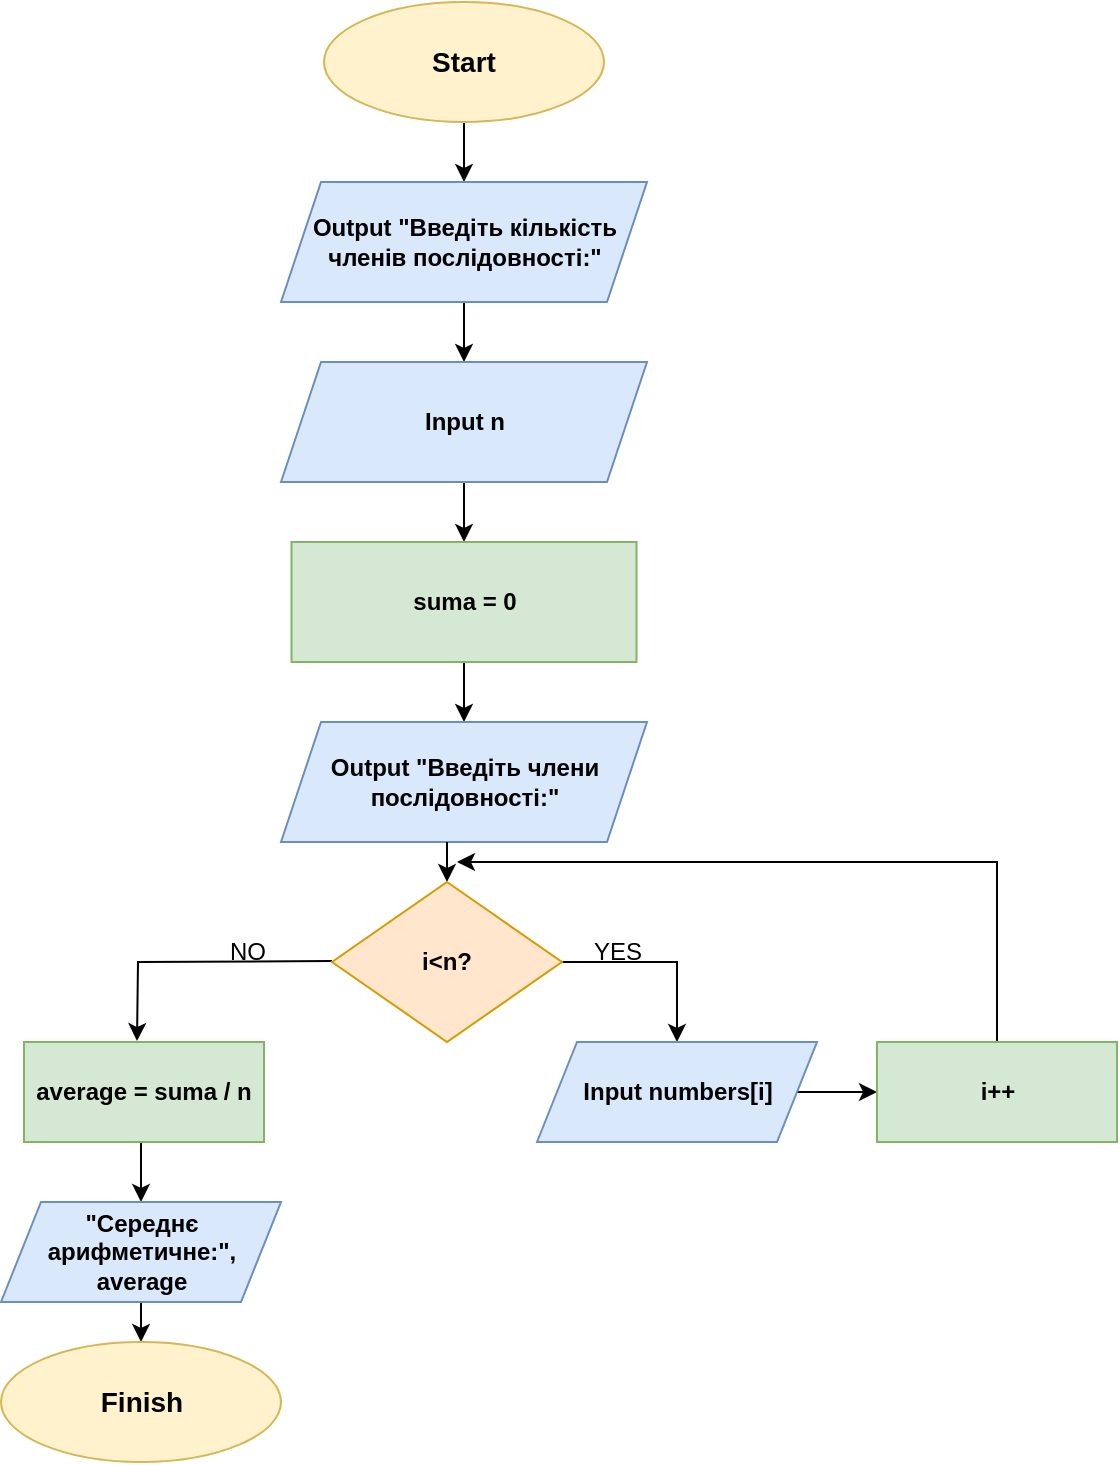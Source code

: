 <mxfile version="22.1.9" type="github">
  <diagram name="Сторінка-1" id="pdeUeHBeaKz5XaSnVwxM">
    <mxGraphModel dx="1400" dy="766" grid="0" gridSize="10" guides="1" tooltips="1" connect="1" arrows="1" fold="1" page="1" pageScale="1" pageWidth="827" pageHeight="1169" math="0" shadow="0">
      <root>
        <mxCell id="0" />
        <mxCell id="1" parent="0" />
        <mxCell id="3Ta-CwarLK5wNZ7si9W2-28" style="edgeStyle=orthogonalEdgeStyle;rounded=0;orthogonalLoop=1;jettySize=auto;html=1;exitX=0.5;exitY=1;exitDx=0;exitDy=0;entryX=0.5;entryY=0;entryDx=0;entryDy=0;" edge="1" parent="1" source="3Ta-CwarLK5wNZ7si9W2-1" target="3Ta-CwarLK5wNZ7si9W2-3">
          <mxGeometry relative="1" as="geometry" />
        </mxCell>
        <mxCell id="3Ta-CwarLK5wNZ7si9W2-1" value="&lt;b&gt;&lt;font style=&quot;font-size: 14px;&quot;&gt;Start&lt;/font&gt;&lt;/b&gt;" style="ellipse;whiteSpace=wrap;html=1;fillColor=#fff2cc;strokeColor=#d6b656;" vertex="1" parent="1">
          <mxGeometry x="320" y="30" width="140" height="60" as="geometry" />
        </mxCell>
        <mxCell id="3Ta-CwarLK5wNZ7si9W2-29" style="edgeStyle=orthogonalEdgeStyle;rounded=0;orthogonalLoop=1;jettySize=auto;html=1;exitX=0.5;exitY=1;exitDx=0;exitDy=0;" edge="1" parent="1" source="3Ta-CwarLK5wNZ7si9W2-3" target="3Ta-CwarLK5wNZ7si9W2-4">
          <mxGeometry relative="1" as="geometry" />
        </mxCell>
        <mxCell id="3Ta-CwarLK5wNZ7si9W2-3" value="&lt;b&gt;Output&amp;nbsp;&quot;Введіть кількість членів послідовності:&quot;&lt;/b&gt;" style="shape=parallelogram;perimeter=parallelogramPerimeter;whiteSpace=wrap;html=1;fixedSize=1;fillColor=#dae8fc;strokeColor=#6c8ebf;" vertex="1" parent="1">
          <mxGeometry x="298.5" y="120" width="183" height="60" as="geometry" />
        </mxCell>
        <mxCell id="3Ta-CwarLK5wNZ7si9W2-26" style="edgeStyle=orthogonalEdgeStyle;rounded=0;orthogonalLoop=1;jettySize=auto;html=1;exitX=0.5;exitY=1;exitDx=0;exitDy=0;entryX=0.5;entryY=0;entryDx=0;entryDy=0;" edge="1" parent="1" source="3Ta-CwarLK5wNZ7si9W2-4" target="3Ta-CwarLK5wNZ7si9W2-5">
          <mxGeometry relative="1" as="geometry" />
        </mxCell>
        <mxCell id="3Ta-CwarLK5wNZ7si9W2-4" value="&lt;b&gt;Input n&lt;/b&gt;" style="shape=parallelogram;perimeter=parallelogramPerimeter;whiteSpace=wrap;html=1;fixedSize=1;fillColor=#dae8fc;strokeColor=#6c8ebf;" vertex="1" parent="1">
          <mxGeometry x="298.5" y="210" width="183" height="60" as="geometry" />
        </mxCell>
        <mxCell id="3Ta-CwarLK5wNZ7si9W2-27" style="edgeStyle=orthogonalEdgeStyle;rounded=0;orthogonalLoop=1;jettySize=auto;html=1;exitX=0.5;exitY=1;exitDx=0;exitDy=0;entryX=0.5;entryY=0;entryDx=0;entryDy=0;" edge="1" parent="1" source="3Ta-CwarLK5wNZ7si9W2-5" target="3Ta-CwarLK5wNZ7si9W2-7">
          <mxGeometry relative="1" as="geometry" />
        </mxCell>
        <mxCell id="3Ta-CwarLK5wNZ7si9W2-5" value="&lt;b&gt;suma = 0&lt;/b&gt;" style="rounded=0;whiteSpace=wrap;html=1;fillColor=#d5e8d4;strokeColor=#82b366;" vertex="1" parent="1">
          <mxGeometry x="303.75" y="300" width="172.5" height="60" as="geometry" />
        </mxCell>
        <mxCell id="3Ta-CwarLK5wNZ7si9W2-7" value="&lt;b&gt;Output &quot;Введіть члени послідовності:&quot;&lt;/b&gt;" style="shape=parallelogram;perimeter=parallelogramPerimeter;whiteSpace=wrap;html=1;fixedSize=1;fillColor=#dae8fc;strokeColor=#6c8ebf;" vertex="1" parent="1">
          <mxGeometry x="298.5" y="390" width="183" height="60" as="geometry" />
        </mxCell>
        <mxCell id="3Ta-CwarLK5wNZ7si9W2-8" style="edgeStyle=orthogonalEdgeStyle;rounded=0;orthogonalLoop=1;jettySize=auto;html=1;exitX=0.5;exitY=1;exitDx=0;exitDy=0;entryX=0.5;entryY=0;entryDx=0;entryDy=0;" edge="1" parent="1" target="3Ta-CwarLK5wNZ7si9W2-11">
          <mxGeometry relative="1" as="geometry">
            <mxPoint x="381.5" y="450" as="sourcePoint" />
          </mxGeometry>
        </mxCell>
        <mxCell id="3Ta-CwarLK5wNZ7si9W2-9" style="edgeStyle=orthogonalEdgeStyle;rounded=0;orthogonalLoop=1;jettySize=auto;html=1;" edge="1" parent="1" source="3Ta-CwarLK5wNZ7si9W2-11" target="3Ta-CwarLK5wNZ7si9W2-13">
          <mxGeometry relative="1" as="geometry">
            <Array as="points">
              <mxPoint x="496.5" y="510" />
            </Array>
          </mxGeometry>
        </mxCell>
        <mxCell id="3Ta-CwarLK5wNZ7si9W2-10" style="edgeStyle=orthogonalEdgeStyle;rounded=0;orthogonalLoop=1;jettySize=auto;html=1;exitX=0;exitY=0.5;exitDx=0;exitDy=0;entryX=0.5;entryY=0;entryDx=0;entryDy=0;" edge="1" parent="1">
          <mxGeometry relative="1" as="geometry">
            <mxPoint x="324" y="509.5" as="sourcePoint" />
            <mxPoint x="226.5" y="549.5" as="targetPoint" />
          </mxGeometry>
        </mxCell>
        <mxCell id="3Ta-CwarLK5wNZ7si9W2-11" value="&lt;b&gt;i&amp;lt;n?&lt;/b&gt;" style="rhombus;whiteSpace=wrap;html=1;fillColor=#ffe6cc;strokeColor=#d79b00;" vertex="1" parent="1">
          <mxGeometry x="324" y="470" width="115" height="80" as="geometry" />
        </mxCell>
        <mxCell id="3Ta-CwarLK5wNZ7si9W2-12" style="edgeStyle=orthogonalEdgeStyle;rounded=0;orthogonalLoop=1;jettySize=auto;html=1;exitX=1;exitY=0.5;exitDx=0;exitDy=0;entryX=0;entryY=0.5;entryDx=0;entryDy=0;" edge="1" parent="1" source="3Ta-CwarLK5wNZ7si9W2-13" target="3Ta-CwarLK5wNZ7si9W2-15">
          <mxGeometry relative="1" as="geometry" />
        </mxCell>
        <mxCell id="3Ta-CwarLK5wNZ7si9W2-13" value="&lt;b&gt;Input numbers[i]&lt;/b&gt;" style="shape=parallelogram;perimeter=parallelogramPerimeter;whiteSpace=wrap;html=1;fixedSize=1;fillColor=#dae8fc;strokeColor=#6c8ebf;" vertex="1" parent="1">
          <mxGeometry x="426.5" y="550" width="140" height="50" as="geometry" />
        </mxCell>
        <mxCell id="3Ta-CwarLK5wNZ7si9W2-14" style="edgeStyle=orthogonalEdgeStyle;rounded=0;orthogonalLoop=1;jettySize=auto;html=1;exitX=0.5;exitY=0;exitDx=0;exitDy=0;" edge="1" parent="1" source="3Ta-CwarLK5wNZ7si9W2-15">
          <mxGeometry relative="1" as="geometry">
            <mxPoint x="386.5" y="460" as="targetPoint" />
            <Array as="points">
              <mxPoint x="656.5" y="460" />
            </Array>
          </mxGeometry>
        </mxCell>
        <mxCell id="3Ta-CwarLK5wNZ7si9W2-15" value="&lt;b&gt;i++&lt;/b&gt;" style="rounded=0;whiteSpace=wrap;html=1;fillColor=#d5e8d4;strokeColor=#82b366;" vertex="1" parent="1">
          <mxGeometry x="596.5" y="550" width="120" height="50" as="geometry" />
        </mxCell>
        <mxCell id="3Ta-CwarLK5wNZ7si9W2-16" value="YES" style="text;html=1;strokeColor=none;fillColor=none;align=center;verticalAlign=middle;whiteSpace=wrap;rounded=0;" vertex="1" parent="1">
          <mxGeometry x="436.5" y="490" width="60" height="30" as="geometry" />
        </mxCell>
        <mxCell id="3Ta-CwarLK5wNZ7si9W2-17" value="NO" style="text;html=1;strokeColor=none;fillColor=none;align=center;verticalAlign=middle;whiteSpace=wrap;rounded=0;" vertex="1" parent="1">
          <mxGeometry x="251.5" y="490" width="60" height="30" as="geometry" />
        </mxCell>
        <mxCell id="3Ta-CwarLK5wNZ7si9W2-23" style="edgeStyle=orthogonalEdgeStyle;rounded=0;orthogonalLoop=1;jettySize=auto;html=1;exitX=0.5;exitY=1;exitDx=0;exitDy=0;entryX=0.5;entryY=0;entryDx=0;entryDy=0;" edge="1" parent="1" source="3Ta-CwarLK5wNZ7si9W2-20" target="3Ta-CwarLK5wNZ7si9W2-22">
          <mxGeometry relative="1" as="geometry" />
        </mxCell>
        <mxCell id="3Ta-CwarLK5wNZ7si9W2-20" value="&lt;b&gt;average = suma / n&lt;/b&gt;" style="rounded=0;whiteSpace=wrap;html=1;fillColor=#d5e8d4;strokeColor=#82b366;" vertex="1" parent="1">
          <mxGeometry x="170" y="550" width="120" height="50" as="geometry" />
        </mxCell>
        <mxCell id="3Ta-CwarLK5wNZ7si9W2-25" style="edgeStyle=orthogonalEdgeStyle;rounded=0;orthogonalLoop=1;jettySize=auto;html=1;exitX=0.5;exitY=1;exitDx=0;exitDy=0;entryX=0.5;entryY=0;entryDx=0;entryDy=0;" edge="1" parent="1" source="3Ta-CwarLK5wNZ7si9W2-22" target="3Ta-CwarLK5wNZ7si9W2-24">
          <mxGeometry relative="1" as="geometry" />
        </mxCell>
        <mxCell id="3Ta-CwarLK5wNZ7si9W2-22" value="&lt;b&gt;&quot;Середнє арифметичне:&quot;, average&lt;/b&gt;" style="shape=parallelogram;perimeter=parallelogramPerimeter;whiteSpace=wrap;html=1;fixedSize=1;fillColor=#dae8fc;strokeColor=#6c8ebf;" vertex="1" parent="1">
          <mxGeometry x="158.5" y="630" width="140" height="50" as="geometry" />
        </mxCell>
        <mxCell id="3Ta-CwarLK5wNZ7si9W2-24" value="&lt;b&gt;&lt;font style=&quot;font-size: 14px;&quot;&gt;Finish&lt;/font&gt;&lt;/b&gt;" style="ellipse;whiteSpace=wrap;html=1;fillColor=#fff2cc;strokeColor=#d6b656;" vertex="1" parent="1">
          <mxGeometry x="158.5" y="700" width="140" height="60" as="geometry" />
        </mxCell>
      </root>
    </mxGraphModel>
  </diagram>
</mxfile>
